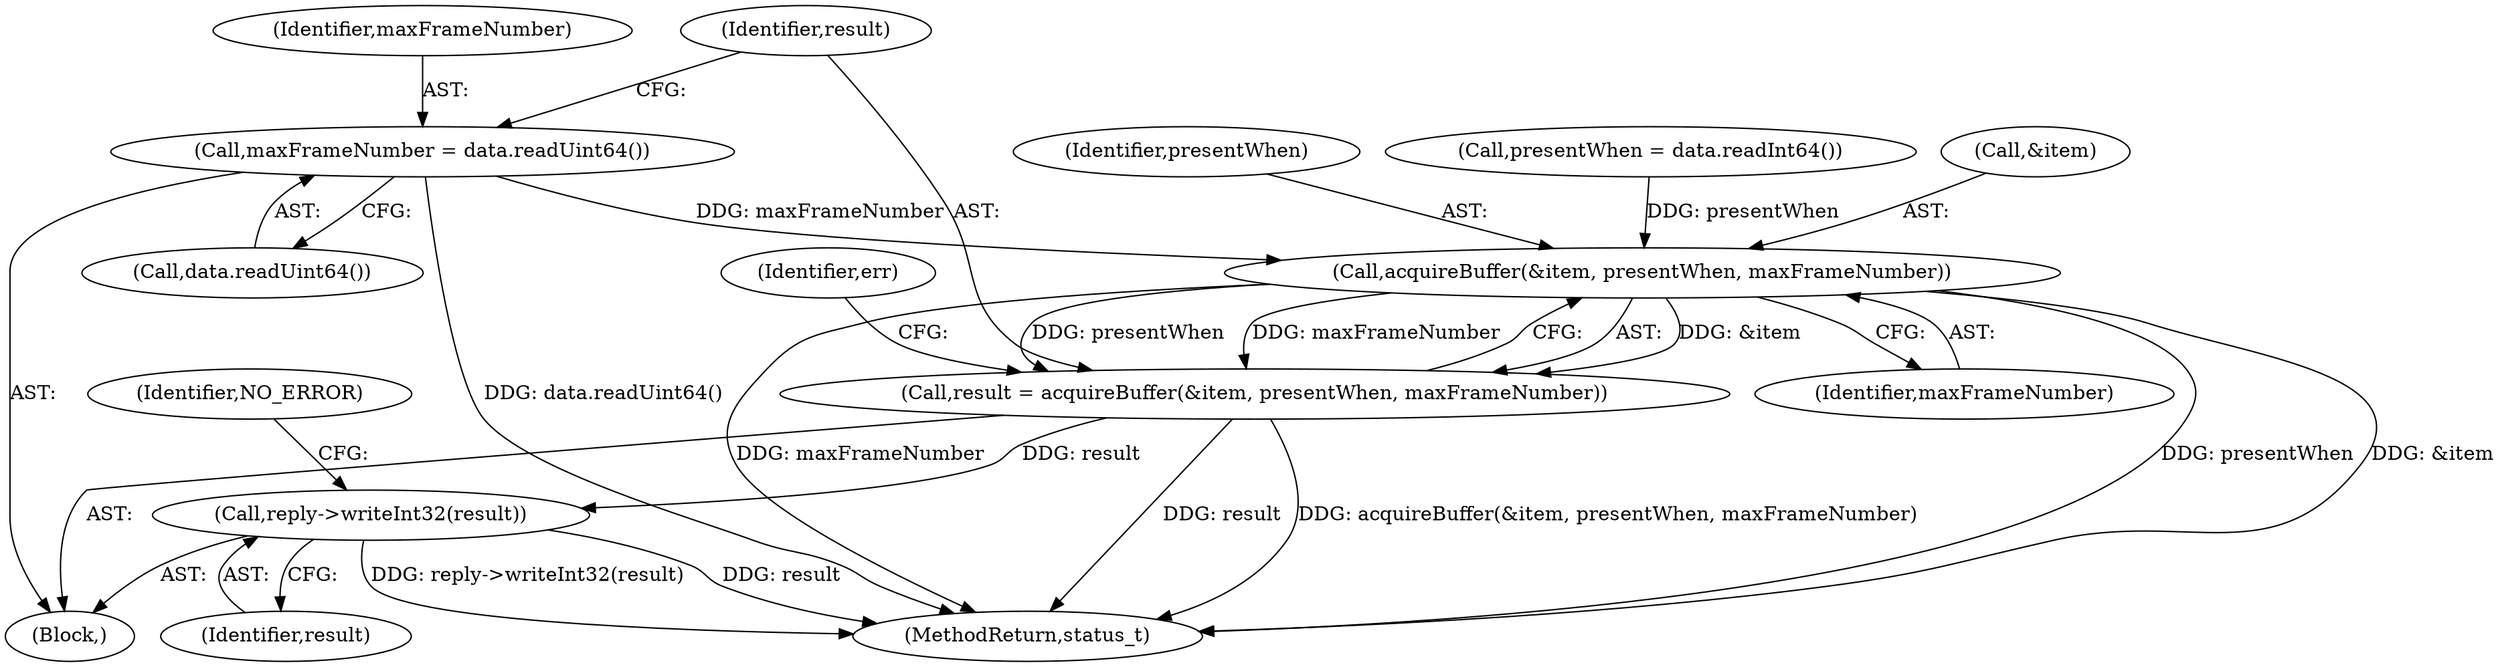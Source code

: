 digraph "0_Android_a30d7d90c4f718e46fb41a99b3d52800e1011b73@API" {
"1000121" [label="(Call,maxFrameNumber = data.readUint64())"];
"1000127" [label="(Call,acquireBuffer(&item, presentWhen, maxFrameNumber))"];
"1000125" [label="(Call,result = acquireBuffer(&item, presentWhen, maxFrameNumber))"];
"1000141" [label="(Call,reply->writeInt32(result))"];
"1000134" [label="(Identifier,err)"];
"1000126" [label="(Identifier,result)"];
"1000110" [label="(Block,)"];
"1000515" [label="(MethodReturn,status_t)"];
"1000127" [label="(Call,acquireBuffer(&item, presentWhen, maxFrameNumber))"];
"1000121" [label="(Call,maxFrameNumber = data.readUint64())"];
"1000123" [label="(Call,data.readUint64())"];
"1000131" [label="(Identifier,maxFrameNumber)"];
"1000128" [label="(Call,&item)"];
"1000125" [label="(Call,result = acquireBuffer(&item, presentWhen, maxFrameNumber))"];
"1000130" [label="(Identifier,presentWhen)"];
"1000117" [label="(Call,presentWhen = data.readInt64())"];
"1000141" [label="(Call,reply->writeInt32(result))"];
"1000142" [label="(Identifier,result)"];
"1000144" [label="(Identifier,NO_ERROR)"];
"1000122" [label="(Identifier,maxFrameNumber)"];
"1000121" -> "1000110"  [label="AST: "];
"1000121" -> "1000123"  [label="CFG: "];
"1000122" -> "1000121"  [label="AST: "];
"1000123" -> "1000121"  [label="AST: "];
"1000126" -> "1000121"  [label="CFG: "];
"1000121" -> "1000515"  [label="DDG: data.readUint64()"];
"1000121" -> "1000127"  [label="DDG: maxFrameNumber"];
"1000127" -> "1000125"  [label="AST: "];
"1000127" -> "1000131"  [label="CFG: "];
"1000128" -> "1000127"  [label="AST: "];
"1000130" -> "1000127"  [label="AST: "];
"1000131" -> "1000127"  [label="AST: "];
"1000125" -> "1000127"  [label="CFG: "];
"1000127" -> "1000515"  [label="DDG: presentWhen"];
"1000127" -> "1000515"  [label="DDG: &item"];
"1000127" -> "1000515"  [label="DDG: maxFrameNumber"];
"1000127" -> "1000125"  [label="DDG: &item"];
"1000127" -> "1000125"  [label="DDG: presentWhen"];
"1000127" -> "1000125"  [label="DDG: maxFrameNumber"];
"1000117" -> "1000127"  [label="DDG: presentWhen"];
"1000125" -> "1000110"  [label="AST: "];
"1000126" -> "1000125"  [label="AST: "];
"1000134" -> "1000125"  [label="CFG: "];
"1000125" -> "1000515"  [label="DDG: result"];
"1000125" -> "1000515"  [label="DDG: acquireBuffer(&item, presentWhen, maxFrameNumber)"];
"1000125" -> "1000141"  [label="DDG: result"];
"1000141" -> "1000110"  [label="AST: "];
"1000141" -> "1000142"  [label="CFG: "];
"1000142" -> "1000141"  [label="AST: "];
"1000144" -> "1000141"  [label="CFG: "];
"1000141" -> "1000515"  [label="DDG: result"];
"1000141" -> "1000515"  [label="DDG: reply->writeInt32(result)"];
}
